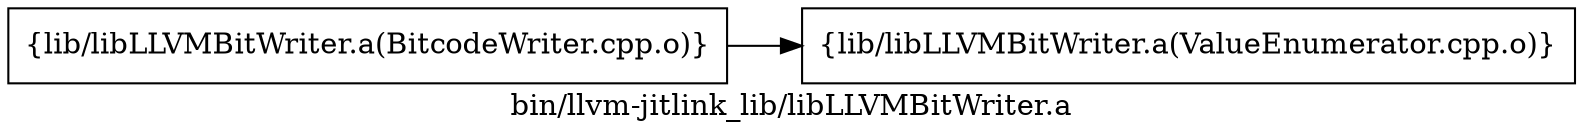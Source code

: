 digraph "bin/llvm-jitlink_lib/libLLVMBitWriter.a" {
	label="bin/llvm-jitlink_lib/libLLVMBitWriter.a";
	rankdir=LR;
	{ rank=same; Node0x5559f7061d98;  }

	Node0x5559f7061d98 [shape=record,shape=box,group=0,label="{lib/libLLVMBitWriter.a(BitcodeWriter.cpp.o)}"];
	Node0x5559f7061d98 -> Node0x5559f7060358;
	Node0x5559f7060358 [shape=record,shape=box,group=0,label="{lib/libLLVMBitWriter.a(ValueEnumerator.cpp.o)}"];
}
